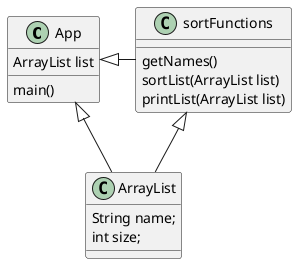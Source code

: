 @startuml
'https://plantuml.com/class-diagram


App : main()
App : ArrayList list
App <|- sortFunctions
App <|-- ArrayList
sortFunctions <|-- ArrayList

sortFunctions : getNames()
sortFunctions : sortList(ArrayList list)
sortFunctions : printList(ArrayList list)

class ArrayList{
    String name;
    int size;
}
@enduml